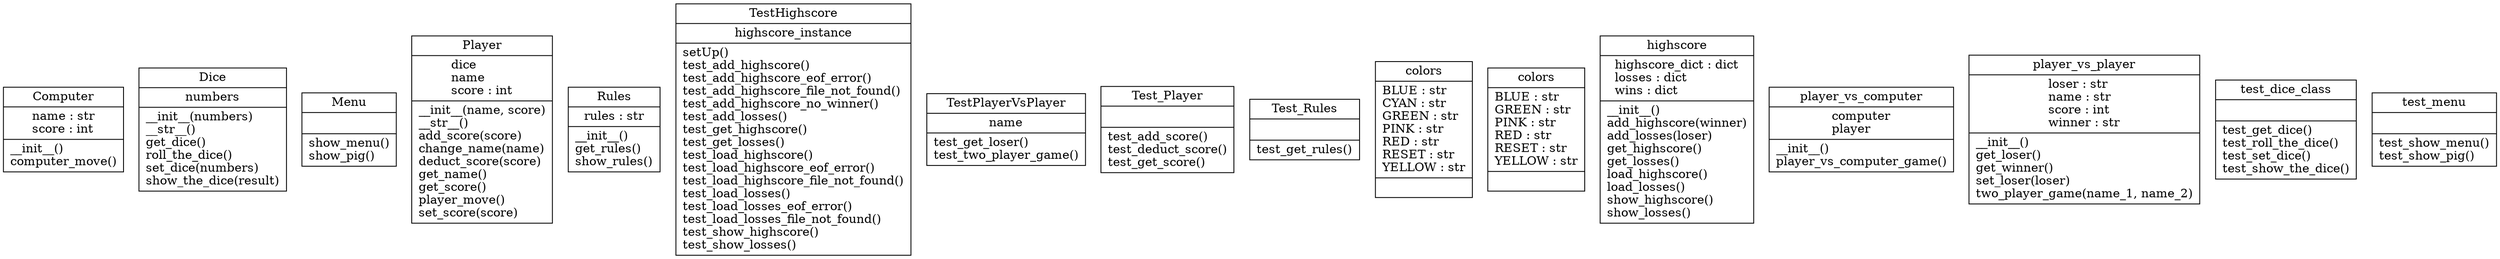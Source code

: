 digraph "classes_Pig_Game" {
rankdir=BT
charset="utf-8"
"Pig_Game.Computer.Computer" [color="black", fontcolor="black", label=<{Computer|name : str<br ALIGN="LEFT"/>score : int<br ALIGN="LEFT"/>|__init__()<br ALIGN="LEFT"/>computer_move()<br ALIGN="LEFT"/>}>, shape="record", style="solid"];
"Pig_Game.Dice.Dice" [color="black", fontcolor="black", label=<{Dice|numbers<br ALIGN="LEFT"/>|__init__(numbers)<br ALIGN="LEFT"/>__str__()<br ALIGN="LEFT"/>get_dice()<br ALIGN="LEFT"/>roll_the_dice()<br ALIGN="LEFT"/>set_dice(numbers)<br ALIGN="LEFT"/>show_the_dice(result)<br ALIGN="LEFT"/>}>, shape="record", style="solid"];
"Pig_Game.menu.Menu" [color="black", fontcolor="black", label=<{Menu|<br ALIGN="LEFT"/>|show_menu()<br ALIGN="LEFT"/>show_pig()<br ALIGN="LEFT"/>}>, shape="record", style="solid"];
"Pig_Game.Player.Player" [color="black", fontcolor="black", label=<{Player|dice<br ALIGN="LEFT"/>name<br ALIGN="LEFT"/>score : int<br ALIGN="LEFT"/>|__init__(name, score)<br ALIGN="LEFT"/>__str__()<br ALIGN="LEFT"/>add_score(score)<br ALIGN="LEFT"/>change_name(name)<br ALIGN="LEFT"/>deduct_score(score)<br ALIGN="LEFT"/>get_name()<br ALIGN="LEFT"/>get_score()<br ALIGN="LEFT"/>player_move()<br ALIGN="LEFT"/>set_score(score)<br ALIGN="LEFT"/>}>, shape="record", style="solid"];
"Pig_Game.Rules.Rules" [color="black", fontcolor="black", label=<{Rules|rules : str<br ALIGN="LEFT"/>|__init__()<br ALIGN="LEFT"/>get_rules()<br ALIGN="LEFT"/>show_rules()<br ALIGN="LEFT"/>}>, shape="record", style="solid"];
"Pig_Game.Test_highscore.TestHighscore" [color="black", fontcolor="black", label=<{TestHighscore|highscore_instance<br ALIGN="LEFT"/>|setUp()<br ALIGN="LEFT"/>test_add_highscore()<br ALIGN="LEFT"/>test_add_highscore_eof_error()<br ALIGN="LEFT"/>test_add_highscore_file_not_found()<br ALIGN="LEFT"/>test_add_highscore_no_winner()<br ALIGN="LEFT"/>test_add_losses()<br ALIGN="LEFT"/>test_get_highscore()<br ALIGN="LEFT"/>test_get_losses()<br ALIGN="LEFT"/>test_load_highscore()<br ALIGN="LEFT"/>test_load_highscore_eof_error()<br ALIGN="LEFT"/>test_load_highscore_file_not_found()<br ALIGN="LEFT"/>test_load_losses()<br ALIGN="LEFT"/>test_load_losses_eof_error()<br ALIGN="LEFT"/>test_load_losses_file_not_found()<br ALIGN="LEFT"/>test_show_highscore()<br ALIGN="LEFT"/>test_show_losses()<br ALIGN="LEFT"/>}>, shape="record", style="solid"];
"Pig_Game.Test_player_vs_player.TestPlayerVsPlayer" [color="black", fontcolor="black", label=<{TestPlayerVsPlayer|name<br ALIGN="LEFT"/>|test_get_loser()<br ALIGN="LEFT"/>test_two_player_game()<br ALIGN="LEFT"/>}>, shape="record", style="solid"];
"Pig_Game.Test_Player.Test_Player" [color="black", fontcolor="black", label=<{Test_Player|<br ALIGN="LEFT"/>|test_add_score()<br ALIGN="LEFT"/>test_deduct_score()<br ALIGN="LEFT"/>test_get_score()<br ALIGN="LEFT"/>}>, shape="record", style="solid"];
"Pig_Game.Test_Rules.Test_Rules" [color="black", fontcolor="black", label=<{Test_Rules|<br ALIGN="LEFT"/>|test_get_rules()<br ALIGN="LEFT"/>}>, shape="record", style="solid"];
"Pig_Game.colors.colors" [color="black", fontcolor="black", label=<{colors|BLUE : str<br ALIGN="LEFT"/>CYAN : str<br ALIGN="LEFT"/>GREEN : str<br ALIGN="LEFT"/>PINK : str<br ALIGN="LEFT"/>RED : str<br ALIGN="LEFT"/>RESET : str<br ALIGN="LEFT"/>YELLOW : str<br ALIGN="LEFT"/>|}>, shape="record", style="solid"];
"Pig_Game.Rules.colors" [color="black", fontcolor="black", label=<{colors|BLUE : str<br ALIGN="LEFT"/>GREEN : str<br ALIGN="LEFT"/>PINK : str<br ALIGN="LEFT"/>RED : str<br ALIGN="LEFT"/>RESET : str<br ALIGN="LEFT"/>YELLOW : str<br ALIGN="LEFT"/>|}>, shape="record", style="solid"];
"Pig_Game.highscore.highscore" [color="black", fontcolor="black", label=<{highscore|highscore_dict : dict<br ALIGN="LEFT"/>losses : dict<br ALIGN="LEFT"/>wins : dict<br ALIGN="LEFT"/>|__init__()<br ALIGN="LEFT"/>add_highscore(winner)<br ALIGN="LEFT"/>add_losses(loser)<br ALIGN="LEFT"/>get_highscore()<br ALIGN="LEFT"/>get_losses()<br ALIGN="LEFT"/>load_highscore()<br ALIGN="LEFT"/>load_losses()<br ALIGN="LEFT"/>show_highscore()<br ALIGN="LEFT"/>show_losses()<br ALIGN="LEFT"/>}>, shape="record", style="solid"];
"Pig_Game.player_vs_computer.player_vs_computer" [color="black", fontcolor="black", label=<{player_vs_computer|computer<br ALIGN="LEFT"/>player<br ALIGN="LEFT"/>|__init__()<br ALIGN="LEFT"/>player_vs_computer_game()<br ALIGN="LEFT"/>}>, shape="record", style="solid"];
"Pig_Game.player_vs_player.player_vs_player" [color="black", fontcolor="black", label=<{player_vs_player|loser : str<br ALIGN="LEFT"/>name : str<br ALIGN="LEFT"/>score : int<br ALIGN="LEFT"/>winner : str<br ALIGN="LEFT"/>|__init__()<br ALIGN="LEFT"/>get_loser()<br ALIGN="LEFT"/>get_winner()<br ALIGN="LEFT"/>set_loser(loser)<br ALIGN="LEFT"/>two_player_game(name_1, name_2)<br ALIGN="LEFT"/>}>, shape="record", style="solid"];
"Pig_Game.test_dice_class.test_dice_class" [color="black", fontcolor="black", label=<{test_dice_class|<br ALIGN="LEFT"/>|test_get_dice()<br ALIGN="LEFT"/>test_roll_the_dice()<br ALIGN="LEFT"/>test_set_dice()<br ALIGN="LEFT"/>test_show_the_dice()<br ALIGN="LEFT"/>}>, shape="record", style="solid"];
"Pig_Game.Test_Menu.test_menu" [color="black", fontcolor="black", label=<{test_menu|<br ALIGN="LEFT"/>|test_show_menu()<br ALIGN="LEFT"/>test_show_pig()<br ALIGN="LEFT"/>}>, shape="record", style="solid"];
}
